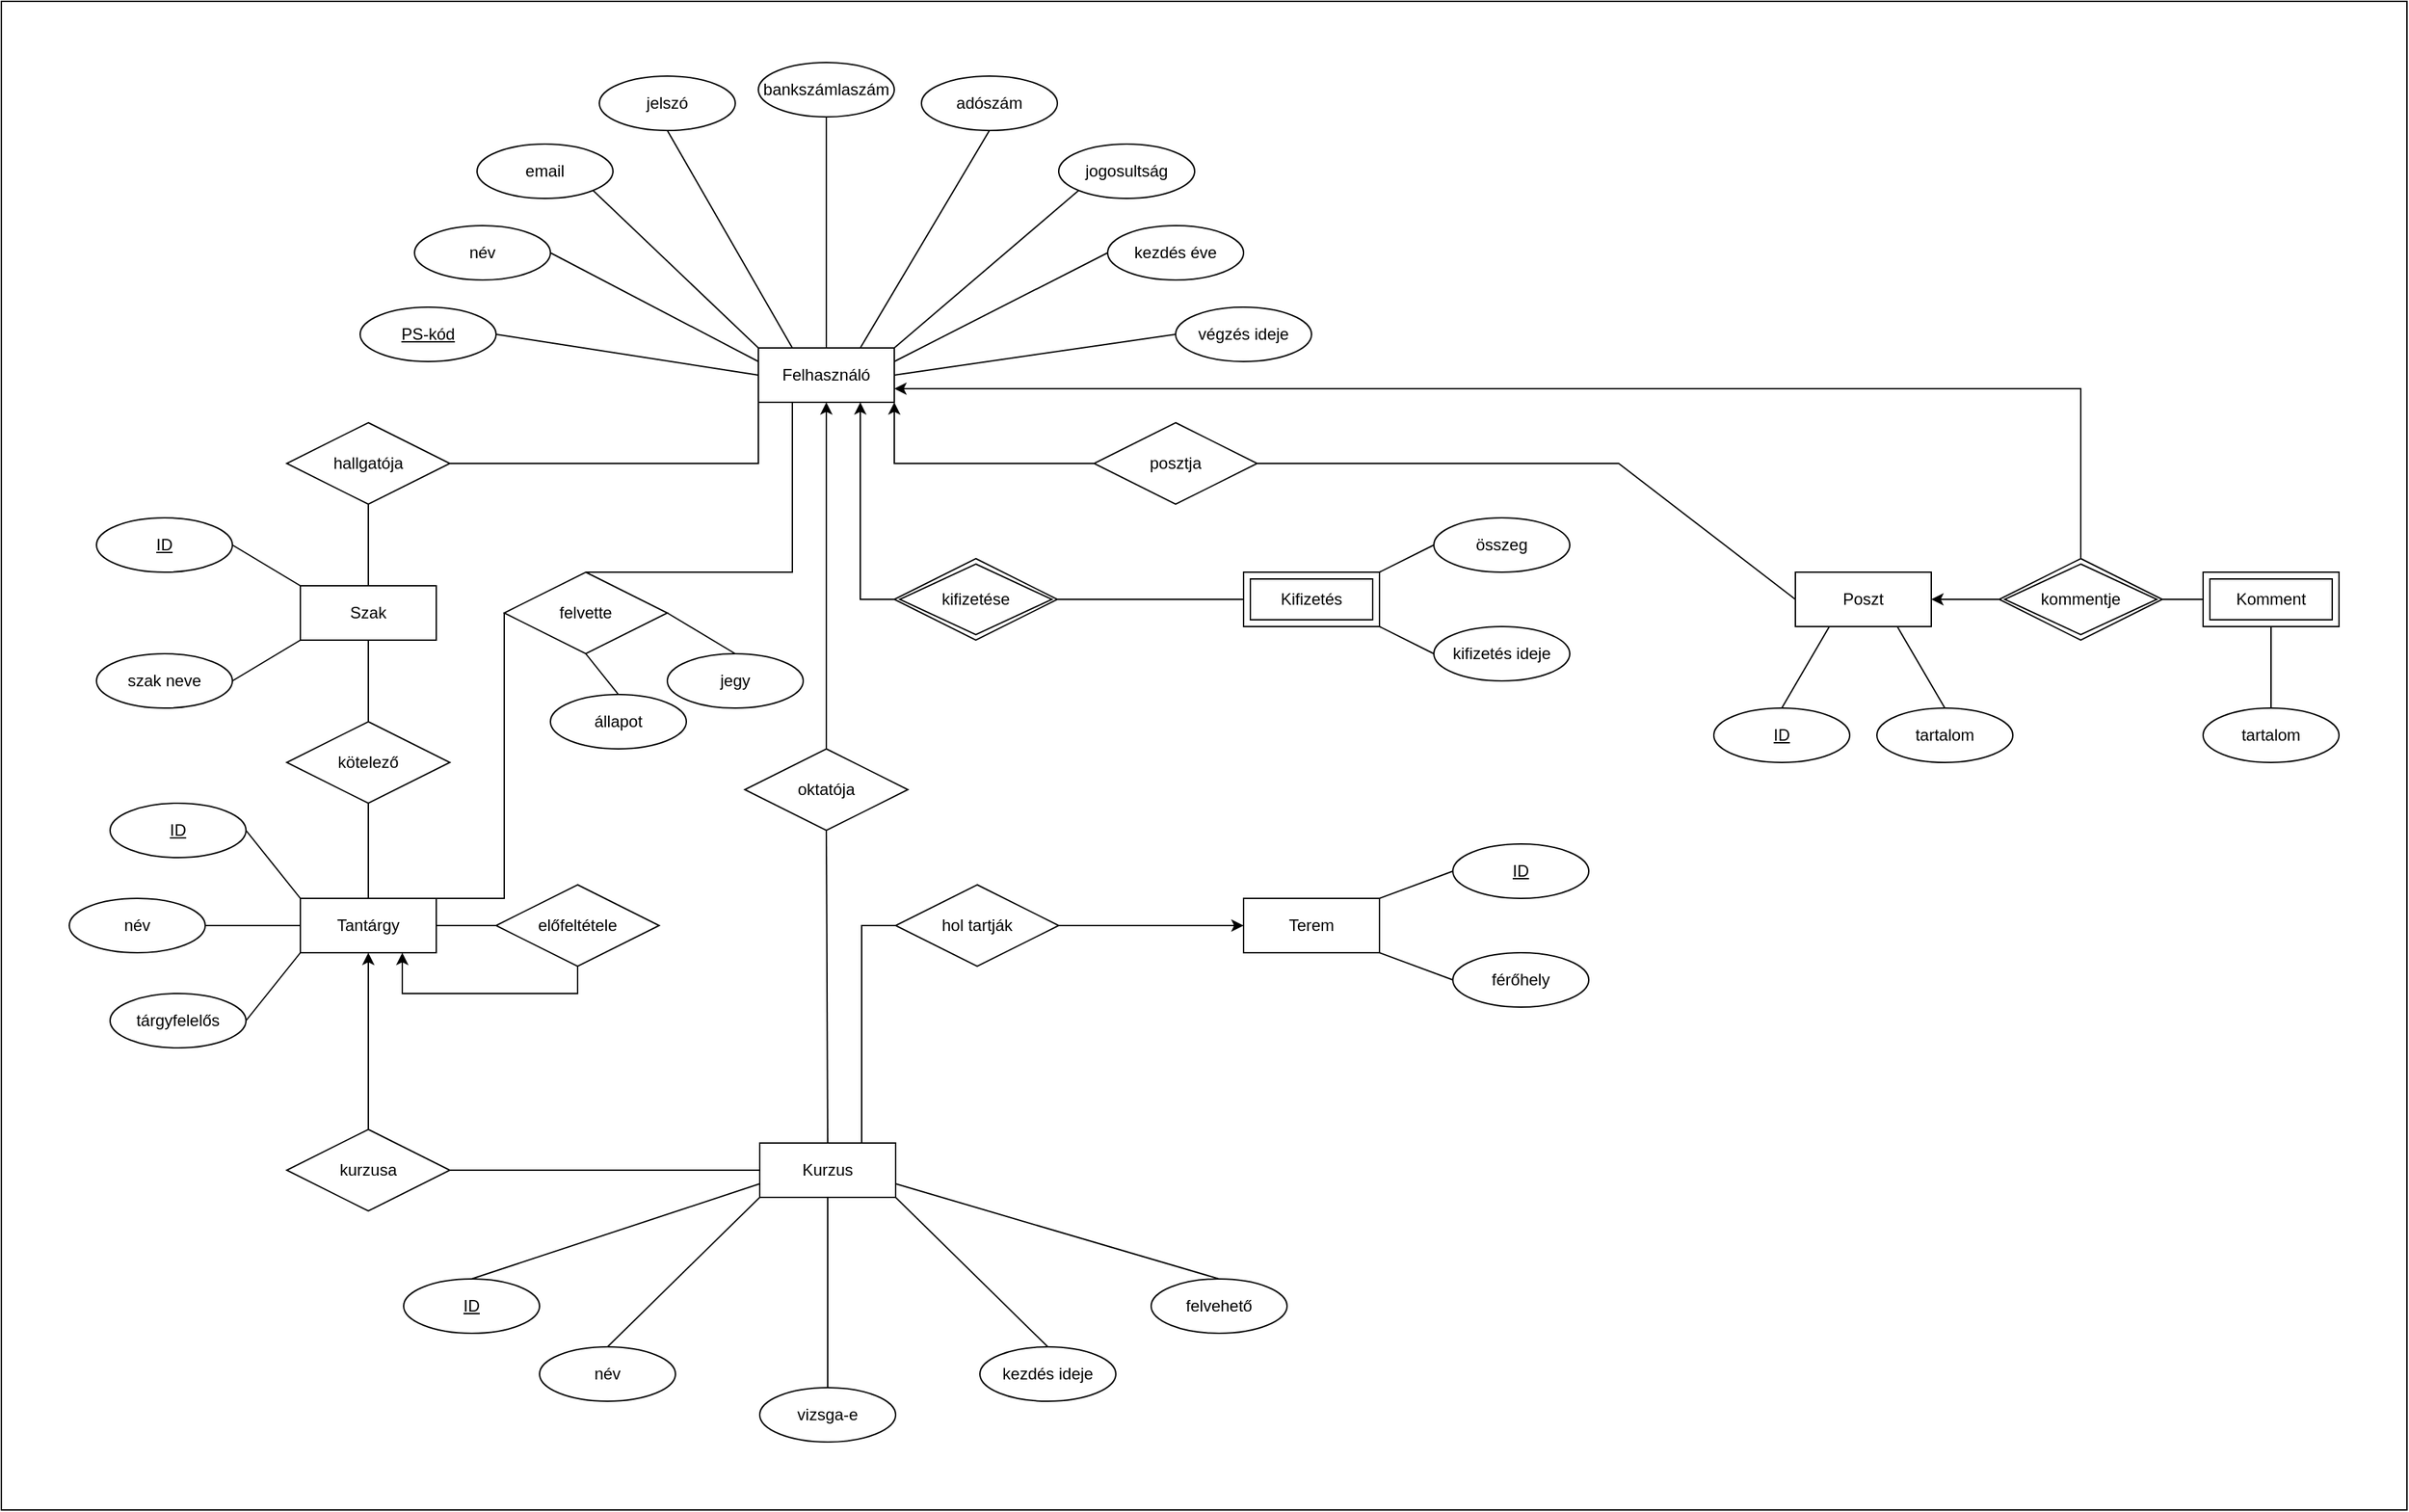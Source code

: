 <mxfile version="20.8.20" type="device"><diagram name="Page-1" id="Y0e6SzUFCuxDYkB4po60"><mxGraphModel dx="2577" dy="2039" grid="1" gridSize="10" guides="1" tooltips="1" connect="1" arrows="1" fold="1" page="1" pageScale="1" pageWidth="827" pageHeight="1169" math="0" shadow="0"><root><mxCell id="0"/><mxCell id="1" parent="0"/><mxCell id="MBS28KYhD1e06h57C5Vg-29" value="" style="rounded=0;whiteSpace=wrap;html=1;" parent="1" vertex="1"><mxGeometry x="-200" y="-340" width="1770" height="1110" as="geometry"/></mxCell><mxCell id="FNG3ygOvm1-tkv7uxaXg-1" value="Felhasználó" style="whiteSpace=wrap;html=1;align=center;" parent="1" vertex="1"><mxGeometry x="357" y="-85" width="100" height="40" as="geometry"/></mxCell><mxCell id="FNG3ygOvm1-tkv7uxaXg-2" value="Terem" style="whiteSpace=wrap;html=1;align=center;" parent="1" vertex="1"><mxGeometry x="714" y="320" width="100" height="40" as="geometry"/></mxCell><mxCell id="FNG3ygOvm1-tkv7uxaXg-3" value="Szak" style="whiteSpace=wrap;html=1;align=center;" parent="1" vertex="1"><mxGeometry x="20" y="90" width="100" height="40" as="geometry"/></mxCell><mxCell id="FNG3ygOvm1-tkv7uxaXg-8" value="Kurzus" style="whiteSpace=wrap;html=1;align=center;" parent="1" vertex="1"><mxGeometry x="358" y="500" width="100" height="40" as="geometry"/></mxCell><mxCell id="FNG3ygOvm1-tkv7uxaXg-12" value="Tantárgy" style="whiteSpace=wrap;html=1;align=center;" parent="1" vertex="1"><mxGeometry x="20" y="320" width="100" height="40" as="geometry"/></mxCell><mxCell id="FNG3ygOvm1-tkv7uxaXg-16" value="végzés ideje" style="ellipse;whiteSpace=wrap;html=1;align=center;" parent="1" vertex="1"><mxGeometry x="664" y="-115" width="100" height="40" as="geometry"/></mxCell><mxCell id="FNG3ygOvm1-tkv7uxaXg-17" value="jogosultság" style="ellipse;whiteSpace=wrap;html=1;align=center;" parent="1" vertex="1"><mxGeometry x="578" y="-235" width="100" height="40" as="geometry"/></mxCell><mxCell id="FNG3ygOvm1-tkv7uxaXg-19" value="bankszámlaszám" style="ellipse;whiteSpace=wrap;html=1;align=center;" parent="1" vertex="1"><mxGeometry x="357" y="-295" width="100" height="40" as="geometry"/></mxCell><mxCell id="FNG3ygOvm1-tkv7uxaXg-20" value="email" style="ellipse;whiteSpace=wrap;html=1;align=center;" parent="1" vertex="1"><mxGeometry x="150" y="-235" width="100" height="40" as="geometry"/></mxCell><mxCell id="FNG3ygOvm1-tkv7uxaXg-21" value="név" style="ellipse;whiteSpace=wrap;html=1;align=center;" parent="1" vertex="1"><mxGeometry x="104" y="-175" width="100" height="40" as="geometry"/></mxCell><mxCell id="FNG3ygOvm1-tkv7uxaXg-22" value="kezdés éve" style="ellipse;whiteSpace=wrap;html=1;align=center;" parent="1" vertex="1"><mxGeometry x="614" y="-175" width="100" height="40" as="geometry"/></mxCell><mxCell id="FNG3ygOvm1-tkv7uxaXg-23" value="" style="endArrow=none;html=1;rounded=0;entryX=0;entryY=0.5;entryDx=0;entryDy=0;exitX=1;exitY=0.5;exitDx=0;exitDy=0;" parent="1" source="FNG3ygOvm1-tkv7uxaXg-31" target="FNG3ygOvm1-tkv7uxaXg-1" edge="1"><mxGeometry relative="1" as="geometry"><mxPoint x="234" y="-35" as="sourcePoint"/><mxPoint x="594" y="135" as="targetPoint"/></mxGeometry></mxCell><mxCell id="FNG3ygOvm1-tkv7uxaXg-24" value="" style="endArrow=none;html=1;rounded=0;exitX=1;exitY=0.5;exitDx=0;exitDy=0;entryX=0;entryY=0.25;entryDx=0;entryDy=0;" parent="1" source="FNG3ygOvm1-tkv7uxaXg-21" target="FNG3ygOvm1-tkv7uxaXg-1" edge="1"><mxGeometry relative="1" as="geometry"><mxPoint x="244" y="-135" as="sourcePoint"/><mxPoint x="444" y="-105" as="targetPoint"/></mxGeometry></mxCell><mxCell id="FNG3ygOvm1-tkv7uxaXg-25" value="" style="endArrow=none;html=1;rounded=0;exitX=1;exitY=1;exitDx=0;exitDy=0;entryX=0;entryY=0;entryDx=0;entryDy=0;" parent="1" source="FNG3ygOvm1-tkv7uxaXg-20" target="FNG3ygOvm1-tkv7uxaXg-1" edge="1"><mxGeometry relative="1" as="geometry"><mxPoint x="194" y="-75" as="sourcePoint"/><mxPoint x="394" y="-45" as="targetPoint"/></mxGeometry></mxCell><mxCell id="FNG3ygOvm1-tkv7uxaXg-26" value="" style="endArrow=none;html=1;rounded=0;exitX=0.5;exitY=1;exitDx=0;exitDy=0;entryX=0.5;entryY=0;entryDx=0;entryDy=0;" parent="1" source="FNG3ygOvm1-tkv7uxaXg-19" target="FNG3ygOvm1-tkv7uxaXg-1" edge="1"><mxGeometry relative="1" as="geometry"><mxPoint x="204" y="-65" as="sourcePoint"/><mxPoint x="404" y="-35" as="targetPoint"/></mxGeometry></mxCell><mxCell id="FNG3ygOvm1-tkv7uxaXg-28" value="" style="endArrow=none;html=1;rounded=0;exitX=0;exitY=1;exitDx=0;exitDy=0;entryX=1;entryY=0;entryDx=0;entryDy=0;" parent="1" source="FNG3ygOvm1-tkv7uxaXg-17" target="FNG3ygOvm1-tkv7uxaXg-1" edge="1"><mxGeometry relative="1" as="geometry"><mxPoint x="224" y="-45" as="sourcePoint"/><mxPoint x="424" y="-15" as="targetPoint"/></mxGeometry></mxCell><mxCell id="FNG3ygOvm1-tkv7uxaXg-29" value="" style="endArrow=none;html=1;rounded=0;exitX=0;exitY=0.5;exitDx=0;exitDy=0;entryX=1;entryY=0.25;entryDx=0;entryDy=0;" parent="1" source="FNG3ygOvm1-tkv7uxaXg-22" target="FNG3ygOvm1-tkv7uxaXg-1" edge="1"><mxGeometry relative="1" as="geometry"><mxPoint x="234" y="-35" as="sourcePoint"/><mxPoint x="434" y="-5" as="targetPoint"/></mxGeometry></mxCell><mxCell id="FNG3ygOvm1-tkv7uxaXg-30" value="" style="endArrow=none;html=1;rounded=0;exitX=0;exitY=0.5;exitDx=0;exitDy=0;entryX=1;entryY=0.5;entryDx=0;entryDy=0;" parent="1" source="FNG3ygOvm1-tkv7uxaXg-16" target="FNG3ygOvm1-tkv7uxaXg-1" edge="1"><mxGeometry relative="1" as="geometry"><mxPoint x="244" y="-25" as="sourcePoint"/><mxPoint x="444" y="5" as="targetPoint"/></mxGeometry></mxCell><mxCell id="FNG3ygOvm1-tkv7uxaXg-31" value="PS-kód" style="ellipse;whiteSpace=wrap;html=1;align=center;fontStyle=4;" parent="1" vertex="1"><mxGeometry x="64" y="-115" width="100" height="40" as="geometry"/></mxCell><mxCell id="FNG3ygOvm1-tkv7uxaXg-33" value="szak neve" style="ellipse;whiteSpace=wrap;html=1;align=center;" parent="1" vertex="1"><mxGeometry x="-130" y="140" width="100" height="40" as="geometry"/></mxCell><mxCell id="FNG3ygOvm1-tkv7uxaXg-34" value="ID" style="ellipse;whiteSpace=wrap;html=1;align=center;fontStyle=4;" parent="1" vertex="1"><mxGeometry x="-130" y="40" width="100" height="40" as="geometry"/></mxCell><mxCell id="FNG3ygOvm1-tkv7uxaXg-35" value="" style="endArrow=none;html=1;rounded=0;entryX=0;entryY=0;entryDx=0;entryDy=0;exitX=1;exitY=0.5;exitDx=0;exitDy=0;" parent="1" source="FNG3ygOvm1-tkv7uxaXg-34" target="FNG3ygOvm1-tkv7uxaXg-3" edge="1"><mxGeometry relative="1" as="geometry"><mxPoint x="151" y="80" as="sourcePoint"/><mxPoint x="344" y="130" as="targetPoint"/></mxGeometry></mxCell><mxCell id="FNG3ygOvm1-tkv7uxaXg-36" value="" style="endArrow=none;html=1;rounded=0;entryX=0;entryY=1;entryDx=0;entryDy=0;exitX=1;exitY=0.5;exitDx=0;exitDy=0;" parent="1" source="FNG3ygOvm1-tkv7uxaXg-33" target="FNG3ygOvm1-tkv7uxaXg-3" edge="1"><mxGeometry relative="1" as="geometry"><mxPoint x="324" y="-10" as="sourcePoint"/><mxPoint x="517" y="40" as="targetPoint"/></mxGeometry></mxCell><mxCell id="FNG3ygOvm1-tkv7uxaXg-37" value="tárgyfelelős" style="ellipse;whiteSpace=wrap;html=1;align=center;" parent="1" vertex="1"><mxGeometry x="-120" y="390" width="100" height="40" as="geometry"/></mxCell><mxCell id="FNG3ygOvm1-tkv7uxaXg-38" value="ID" style="ellipse;whiteSpace=wrap;html=1;align=center;fontStyle=4;" parent="1" vertex="1"><mxGeometry x="-120" y="250" width="100" height="40" as="geometry"/></mxCell><mxCell id="FNG3ygOvm1-tkv7uxaXg-39" value="név" style="ellipse;whiteSpace=wrap;html=1;align=center;" parent="1" vertex="1"><mxGeometry x="-150" y="320" width="100" height="40" as="geometry"/></mxCell><mxCell id="FNG3ygOvm1-tkv7uxaXg-41" value="" style="endArrow=none;html=1;rounded=0;entryX=0;entryY=0;entryDx=0;entryDy=0;exitX=1;exitY=0.5;exitDx=0;exitDy=0;" parent="1" source="FNG3ygOvm1-tkv7uxaXg-38" target="FNG3ygOvm1-tkv7uxaXg-12" edge="1"><mxGeometry relative="1" as="geometry"><mxPoint x="364" y="-80" as="sourcePoint"/><mxPoint x="557" y="-30" as="targetPoint"/></mxGeometry></mxCell><mxCell id="FNG3ygOvm1-tkv7uxaXg-42" value="" style="endArrow=none;html=1;rounded=0;entryX=0;entryY=0.5;entryDx=0;entryDy=0;exitX=1;exitY=0.5;exitDx=0;exitDy=0;" parent="1" source="FNG3ygOvm1-tkv7uxaXg-39" target="FNG3ygOvm1-tkv7uxaXg-12" edge="1"><mxGeometry relative="1" as="geometry"><mxPoint x="374" y="-70" as="sourcePoint"/><mxPoint x="567" y="-20" as="targetPoint"/></mxGeometry></mxCell><mxCell id="FNG3ygOvm1-tkv7uxaXg-43" value="" style="endArrow=none;html=1;rounded=0;entryX=0;entryY=1;entryDx=0;entryDy=0;exitX=1;exitY=0.5;exitDx=0;exitDy=0;" parent="1" source="FNG3ygOvm1-tkv7uxaXg-37" target="FNG3ygOvm1-tkv7uxaXg-12" edge="1"><mxGeometry relative="1" as="geometry"><mxPoint x="384" y="-60" as="sourcePoint"/><mxPoint x="577" y="-10" as="targetPoint"/></mxGeometry></mxCell><mxCell id="FNG3ygOvm1-tkv7uxaXg-44" value="ID" style="ellipse;whiteSpace=wrap;html=1;align=center;fontStyle=4;" parent="1" vertex="1"><mxGeometry x="96" y="600" width="100" height="40" as="geometry"/></mxCell><mxCell id="FNG3ygOvm1-tkv7uxaXg-45" value="kezdés ideje" style="ellipse;whiteSpace=wrap;html=1;align=center;" parent="1" vertex="1"><mxGeometry x="520" y="650" width="100" height="40" as="geometry"/></mxCell><mxCell id="FNG3ygOvm1-tkv7uxaXg-47" value="név" style="ellipse;whiteSpace=wrap;html=1;align=center;" parent="1" vertex="1"><mxGeometry x="196" y="650" width="100" height="40" as="geometry"/></mxCell><mxCell id="FNG3ygOvm1-tkv7uxaXg-50" value="felvehető" style="ellipse;whiteSpace=wrap;html=1;align=center;" parent="1" vertex="1"><mxGeometry x="646" y="600" width="100" height="40" as="geometry"/></mxCell><mxCell id="FNG3ygOvm1-tkv7uxaXg-51" value="" style="endArrow=none;html=1;rounded=0;entryX=0;entryY=1;entryDx=0;entryDy=0;exitX=0.5;exitY=0;exitDx=0;exitDy=0;" parent="1" source="FNG3ygOvm1-tkv7uxaXg-47" target="FNG3ygOvm1-tkv7uxaXg-8" edge="1"><mxGeometry relative="1" as="geometry"><mxPoint x="566" y="675" as="sourcePoint"/><mxPoint x="759" y="725" as="targetPoint"/></mxGeometry></mxCell><mxCell id="FNG3ygOvm1-tkv7uxaXg-52" value="" style="endArrow=none;html=1;rounded=0;entryX=0;entryY=0.75;entryDx=0;entryDy=0;exitX=0.5;exitY=0;exitDx=0;exitDy=0;" parent="1" source="FNG3ygOvm1-tkv7uxaXg-44" target="FNG3ygOvm1-tkv7uxaXg-8" edge="1"><mxGeometry relative="1" as="geometry"><mxPoint x="626" y="530" as="sourcePoint"/><mxPoint x="819" y="580" as="targetPoint"/></mxGeometry></mxCell><mxCell id="FNG3ygOvm1-tkv7uxaXg-55" value="" style="endArrow=none;html=1;rounded=0;entryX=1;entryY=1;entryDx=0;entryDy=0;exitX=0.5;exitY=0;exitDx=0;exitDy=0;" parent="1" source="FNG3ygOvm1-tkv7uxaXg-45" target="FNG3ygOvm1-tkv7uxaXg-8" edge="1"><mxGeometry relative="1" as="geometry"><mxPoint x="416" y="705" as="sourcePoint"/><mxPoint x="466" y="745" as="targetPoint"/></mxGeometry></mxCell><mxCell id="FNG3ygOvm1-tkv7uxaXg-56" value="" style="endArrow=none;html=1;rounded=0;entryX=1;entryY=0.75;entryDx=0;entryDy=0;exitX=0.5;exitY=0;exitDx=0;exitDy=0;" parent="1" source="FNG3ygOvm1-tkv7uxaXg-50" target="FNG3ygOvm1-tkv7uxaXg-8" edge="1"><mxGeometry relative="1" as="geometry"><mxPoint x="426" y="715" as="sourcePoint"/><mxPoint x="476" y="755" as="targetPoint"/></mxGeometry></mxCell><mxCell id="FNG3ygOvm1-tkv7uxaXg-58" value="" style="endArrow=none;html=1;rounded=0;entryX=0;entryY=0.5;entryDx=0;entryDy=0;exitX=1;exitY=0;exitDx=0;exitDy=0;" parent="1" source="FNG3ygOvm1-tkv7uxaXg-2" target="FNG3ygOvm1-tkv7uxaXg-59" edge="1"><mxGeometry relative="1" as="geometry"><mxPoint x="284" y="870" as="sourcePoint"/><mxPoint x="908" y="260" as="targetPoint"/></mxGeometry></mxCell><mxCell id="FNG3ygOvm1-tkv7uxaXg-59" value="ID" style="ellipse;whiteSpace=wrap;html=1;align=center;fontStyle=4;" parent="1" vertex="1"><mxGeometry x="868" y="280" width="100" height="40" as="geometry"/></mxCell><mxCell id="FNG3ygOvm1-tkv7uxaXg-61" value="férőhely" style="ellipse;whiteSpace=wrap;html=1;align=center;" parent="1" vertex="1"><mxGeometry x="868" y="360" width="100" height="40" as="geometry"/></mxCell><mxCell id="FNG3ygOvm1-tkv7uxaXg-62" value="" style="endArrow=none;html=1;rounded=0;entryX=0;entryY=0.5;entryDx=0;entryDy=0;exitX=1;exitY=1;exitDx=0;exitDy=0;" parent="1" source="FNG3ygOvm1-tkv7uxaXg-2" target="FNG3ygOvm1-tkv7uxaXg-61" edge="1"><mxGeometry relative="1" as="geometry"><mxPoint x="824" y="330" as="sourcePoint"/><mxPoint x="874" y="270" as="targetPoint"/></mxGeometry></mxCell><mxCell id="FNG3ygOvm1-tkv7uxaXg-63" value="kifizetés ideje" style="ellipse;whiteSpace=wrap;html=1;align=center;" parent="1" vertex="1"><mxGeometry x="854" y="120" width="100" height="40" as="geometry"/></mxCell><mxCell id="FNG3ygOvm1-tkv7uxaXg-65" value="összeg" style="ellipse;whiteSpace=wrap;html=1;align=center;" parent="1" vertex="1"><mxGeometry x="854" y="40" width="100" height="40" as="geometry"/></mxCell><mxCell id="FNG3ygOvm1-tkv7uxaXg-67" value="" style="endArrow=none;html=1;rounded=0;entryX=0;entryY=0.5;entryDx=0;entryDy=0;exitX=1;exitY=0;exitDx=0;exitDy=0;" parent="1" source="FNG3ygOvm1-tkv7uxaXg-69" target="FNG3ygOvm1-tkv7uxaXg-65" edge="1"><mxGeometry relative="1" as="geometry"><mxPoint x="824" y="80" as="sourcePoint"/><mxPoint x="888" y="-60" as="targetPoint"/></mxGeometry></mxCell><mxCell id="FNG3ygOvm1-tkv7uxaXg-68" value="" style="endArrow=none;html=1;rounded=0;entryX=0;entryY=0.5;entryDx=0;entryDy=0;exitX=1;exitY=1;exitDx=0;exitDy=0;" parent="1" source="FNG3ygOvm1-tkv7uxaXg-69" target="FNG3ygOvm1-tkv7uxaXg-63" edge="1"><mxGeometry relative="1" as="geometry"><mxPoint x="824" y="120" as="sourcePoint"/><mxPoint x="888" y="-60" as="targetPoint"/></mxGeometry></mxCell><mxCell id="FNG3ygOvm1-tkv7uxaXg-69" value="Kifizetés" style="shape=ext;margin=3;double=1;whiteSpace=wrap;html=1;align=center;" parent="1" vertex="1"><mxGeometry x="714" y="80" width="100" height="40" as="geometry"/></mxCell><mxCell id="iiWgL1HOI85wy5H_4PJJ-1" value="kötelező" style="shape=rhombus;perimeter=rhombusPerimeter;whiteSpace=wrap;html=1;align=center;" parent="1" vertex="1"><mxGeometry x="10" y="190" width="120" height="60" as="geometry"/></mxCell><mxCell id="iiWgL1HOI85wy5H_4PJJ-3" value="" style="endArrow=none;html=1;rounded=0;entryX=0.5;entryY=0;entryDx=0;entryDy=0;exitX=0.5;exitY=1;exitDx=0;exitDy=0;" parent="1" source="iiWgL1HOI85wy5H_4PJJ-1" target="FNG3ygOvm1-tkv7uxaXg-12" edge="1"><mxGeometry relative="1" as="geometry"><mxPoint x="182" y="160" as="sourcePoint"/><mxPoint x="394" y="100" as="targetPoint"/></mxGeometry></mxCell><mxCell id="iiWgL1HOI85wy5H_4PJJ-4" value="" style="endArrow=none;html=1;rounded=0;entryX=0.5;entryY=0;entryDx=0;entryDy=0;exitX=0.5;exitY=1;exitDx=0;exitDy=0;" parent="1" source="FNG3ygOvm1-tkv7uxaXg-3" target="iiWgL1HOI85wy5H_4PJJ-1" edge="1"><mxGeometry relative="1" as="geometry"><mxPoint x="192" y="170" as="sourcePoint"/><mxPoint x="404" y="110" as="targetPoint"/></mxGeometry></mxCell><mxCell id="iiWgL1HOI85wy5H_4PJJ-7" style="edgeStyle=orthogonalEdgeStyle;rounded=0;orthogonalLoop=1;jettySize=auto;html=1;exitX=0.5;exitY=1;exitDx=0;exitDy=0;entryX=0.75;entryY=1;entryDx=0;entryDy=0;" parent="1" source="iiWgL1HOI85wy5H_4PJJ-5" target="FNG3ygOvm1-tkv7uxaXg-12" edge="1"><mxGeometry relative="1" as="geometry"/></mxCell><mxCell id="iiWgL1HOI85wy5H_4PJJ-5" value="előfeltétele" style="shape=rhombus;perimeter=rhombusPerimeter;whiteSpace=wrap;html=1;align=center;" parent="1" vertex="1"><mxGeometry x="164" y="310" width="120" height="60" as="geometry"/></mxCell><mxCell id="iiWgL1HOI85wy5H_4PJJ-6" value="" style="endArrow=none;html=1;rounded=0;entryX=0;entryY=0.5;entryDx=0;entryDy=0;exitX=1;exitY=0.5;exitDx=0;exitDy=0;" parent="1" source="FNG3ygOvm1-tkv7uxaXg-12" target="iiWgL1HOI85wy5H_4PJJ-5" edge="1"><mxGeometry relative="1" as="geometry"><mxPoint x="80" y="260" as="sourcePoint"/><mxPoint x="80" y="330" as="targetPoint"/></mxGeometry></mxCell><mxCell id="iiWgL1HOI85wy5H_4PJJ-33" style="edgeStyle=orthogonalEdgeStyle;rounded=0;orthogonalLoop=1;jettySize=auto;html=1;exitX=0;exitY=0.5;exitDx=0;exitDy=0;entryX=0.75;entryY=1;entryDx=0;entryDy=0;" parent="1" source="iiWgL1HOI85wy5H_4PJJ-8" target="FNG3ygOvm1-tkv7uxaXg-1" edge="1"><mxGeometry relative="1" as="geometry"/></mxCell><mxCell id="iiWgL1HOI85wy5H_4PJJ-8" value="kifizetése" style="shape=rhombus;double=1;perimeter=rhombusPerimeter;whiteSpace=wrap;html=1;align=center;" parent="1" vertex="1"><mxGeometry x="457" y="70" width="120" height="60" as="geometry"/></mxCell><mxCell id="iiWgL1HOI85wy5H_4PJJ-10" value="" style="endArrow=none;html=1;rounded=0;entryX=0;entryY=0.5;entryDx=0;entryDy=0;exitX=1;exitY=0.5;exitDx=0;exitDy=0;" parent="1" source="iiWgL1HOI85wy5H_4PJJ-8" target="FNG3ygOvm1-tkv7uxaXg-69" edge="1"><mxGeometry relative="1" as="geometry"><mxPoint x="90" y="30" as="sourcePoint"/><mxPoint x="90" y="100" as="targetPoint"/></mxGeometry></mxCell><mxCell id="iiWgL1HOI85wy5H_4PJJ-16" style="edgeStyle=orthogonalEdgeStyle;rounded=0;orthogonalLoop=1;jettySize=auto;html=1;exitX=1;exitY=0.5;exitDx=0;exitDy=0;" parent="1" source="iiWgL1HOI85wy5H_4PJJ-11" target="FNG3ygOvm1-tkv7uxaXg-2" edge="1"><mxGeometry relative="1" as="geometry"/></mxCell><mxCell id="iiWgL1HOI85wy5H_4PJJ-11" value="hol tartják" style="shape=rhombus;perimeter=rhombusPerimeter;whiteSpace=wrap;html=1;align=center;" parent="1" vertex="1"><mxGeometry x="458" y="310" width="120" height="60" as="geometry"/></mxCell><mxCell id="iiWgL1HOI85wy5H_4PJJ-17" value="" style="endArrow=none;html=1;rounded=0;entryX=0.75;entryY=0;entryDx=0;entryDy=0;exitX=0;exitY=0.5;exitDx=0;exitDy=0;" parent="1" source="iiWgL1HOI85wy5H_4PJJ-11" target="FNG3ygOvm1-tkv7uxaXg-8" edge="1"><mxGeometry relative="1" as="geometry"><mxPoint x="455.0" y="340" as="sourcePoint"/><mxPoint x="430" y="500" as="targetPoint"/><Array as="points"><mxPoint x="433" y="340"/></Array></mxGeometry></mxCell><mxCell id="iiWgL1HOI85wy5H_4PJJ-18" value="vizsga-e" style="ellipse;whiteSpace=wrap;html=1;align=center;" parent="1" vertex="1"><mxGeometry x="358" y="680" width="100" height="40" as="geometry"/></mxCell><mxCell id="iiWgL1HOI85wy5H_4PJJ-19" value="" style="endArrow=none;html=1;rounded=0;entryX=0.5;entryY=1;entryDx=0;entryDy=0;exitX=0.5;exitY=0;exitDx=0;exitDy=0;" parent="1" source="iiWgL1HOI85wy5H_4PJJ-18" target="FNG3ygOvm1-tkv7uxaXg-8" edge="1"><mxGeometry relative="1" as="geometry"><mxPoint x="344" y="690" as="sourcePoint"/><mxPoint x="393" y="550" as="targetPoint"/></mxGeometry></mxCell><mxCell id="iiWgL1HOI85wy5H_4PJJ-20" value="felvette" style="shape=rhombus;perimeter=rhombusPerimeter;whiteSpace=wrap;html=1;align=center;" parent="1" vertex="1"><mxGeometry x="170" y="80" width="120" height="60" as="geometry"/></mxCell><mxCell id="iiWgL1HOI85wy5H_4PJJ-21" value="" style="endArrow=none;html=1;rounded=0;entryX=1;entryY=0;entryDx=0;entryDy=0;exitX=0;exitY=0.5;exitDx=0;exitDy=0;" parent="1" source="iiWgL1HOI85wy5H_4PJJ-20" target="FNG3ygOvm1-tkv7uxaXg-12" edge="1"><mxGeometry relative="1" as="geometry"><mxPoint x="204" y="240" as="sourcePoint"/><mxPoint x="204" y="310" as="targetPoint"/><Array as="points"><mxPoint x="170" y="320"/></Array></mxGeometry></mxCell><mxCell id="iiWgL1HOI85wy5H_4PJJ-24" value="" style="endArrow=none;html=1;rounded=0;exitX=0.5;exitY=1;exitDx=0;exitDy=0;entryX=0.5;entryY=0;entryDx=0;entryDy=0;" parent="1" source="iiWgL1HOI85wy5H_4PJJ-20" target="iiWgL1HOI85wy5H_4PJJ-25" edge="1"><mxGeometry relative="1" as="geometry"><mxPoint x="80" y="260" as="sourcePoint"/><mxPoint x="280" y="200" as="targetPoint"/></mxGeometry></mxCell><mxCell id="iiWgL1HOI85wy5H_4PJJ-25" value="állapot" style="ellipse;whiteSpace=wrap;html=1;align=center;" parent="1" vertex="1"><mxGeometry x="204" y="170" width="100" height="40" as="geometry"/></mxCell><mxCell id="iiWgL1HOI85wy5H_4PJJ-27" style="edgeStyle=orthogonalEdgeStyle;rounded=0;orthogonalLoop=1;jettySize=auto;html=1;exitX=0.5;exitY=0;exitDx=0;exitDy=0;entryX=0.5;entryY=1;entryDx=0;entryDy=0;" parent="1" source="iiWgL1HOI85wy5H_4PJJ-26" target="FNG3ygOvm1-tkv7uxaXg-12" edge="1"><mxGeometry relative="1" as="geometry"/></mxCell><mxCell id="iiWgL1HOI85wy5H_4PJJ-26" value="kurzusa" style="shape=rhombus;perimeter=rhombusPerimeter;whiteSpace=wrap;html=1;align=center;" parent="1" vertex="1"><mxGeometry x="10" y="490" width="120" height="60" as="geometry"/></mxCell><mxCell id="iiWgL1HOI85wy5H_4PJJ-28" value="" style="endArrow=none;html=1;rounded=0;entryX=0;entryY=0.5;entryDx=0;entryDy=0;exitX=1;exitY=0.5;exitDx=0;exitDy=0;" parent="1" source="iiWgL1HOI85wy5H_4PJJ-26" target="FNG3ygOvm1-tkv7uxaXg-8" edge="1"><mxGeometry relative="1" as="geometry"><mxPoint x="80" y="260" as="sourcePoint"/><mxPoint x="80" y="330" as="targetPoint"/></mxGeometry></mxCell><mxCell id="iiWgL1HOI85wy5H_4PJJ-29" value="hallgatója" style="shape=rhombus;perimeter=rhombusPerimeter;whiteSpace=wrap;html=1;align=center;" parent="1" vertex="1"><mxGeometry x="10" y="-30" width="120" height="60" as="geometry"/></mxCell><mxCell id="iiWgL1HOI85wy5H_4PJJ-31" value="" style="endArrow=none;html=1;rounded=0;entryX=0.5;entryY=0;entryDx=0;entryDy=0;exitX=0.5;exitY=1;exitDx=0;exitDy=0;" parent="1" source="iiWgL1HOI85wy5H_4PJJ-29" target="FNG3ygOvm1-tkv7uxaXg-3" edge="1"><mxGeometry relative="1" as="geometry"><mxPoint x="174" y="-50" as="sourcePoint"/><mxPoint x="367" y="-20" as="targetPoint"/></mxGeometry></mxCell><mxCell id="iiWgL1HOI85wy5H_4PJJ-36" style="edgeStyle=orthogonalEdgeStyle;rounded=0;orthogonalLoop=1;jettySize=auto;html=1;entryX=0.5;entryY=1;entryDx=0;entryDy=0;" parent="1" source="iiWgL1HOI85wy5H_4PJJ-34" target="FNG3ygOvm1-tkv7uxaXg-1" edge="1"><mxGeometry relative="1" as="geometry"/></mxCell><mxCell id="iiWgL1HOI85wy5H_4PJJ-34" value="oktatója" style="shape=rhombus;perimeter=rhombusPerimeter;whiteSpace=wrap;html=1;align=center;" parent="1" vertex="1"><mxGeometry x="347" y="210" width="120" height="60" as="geometry"/></mxCell><mxCell id="iiWgL1HOI85wy5H_4PJJ-35" value="" style="endArrow=none;html=1;rounded=0;entryX=0.5;entryY=1;entryDx=0;entryDy=0;exitX=0.5;exitY=0;exitDx=0;exitDy=0;" parent="1" source="FNG3ygOvm1-tkv7uxaXg-8" target="iiWgL1HOI85wy5H_4PJJ-34" edge="1"><mxGeometry relative="1" as="geometry"><mxPoint x="130" y="350" as="sourcePoint"/><mxPoint x="174" y="350" as="targetPoint"/></mxGeometry></mxCell><mxCell id="iiWgL1HOI85wy5H_4PJJ-37" value="jelszó" style="ellipse;whiteSpace=wrap;html=1;align=center;" parent="1" vertex="1"><mxGeometry x="240" y="-285" width="100" height="40" as="geometry"/></mxCell><mxCell id="iiWgL1HOI85wy5H_4PJJ-38" value="adószám" style="ellipse;whiteSpace=wrap;html=1;align=center;" parent="1" vertex="1"><mxGeometry x="477" y="-285" width="100" height="40" as="geometry"/></mxCell><mxCell id="iiWgL1HOI85wy5H_4PJJ-40" value="" style="endArrow=none;html=1;rounded=0;exitX=0.5;exitY=1;exitDx=0;exitDy=0;entryX=0.25;entryY=0;entryDx=0;entryDy=0;" parent="1" source="iiWgL1HOI85wy5H_4PJJ-37" target="FNG3ygOvm1-tkv7uxaXg-1" edge="1"><mxGeometry relative="1" as="geometry"><mxPoint x="417" y="-245" as="sourcePoint"/><mxPoint x="417" y="-75" as="targetPoint"/></mxGeometry></mxCell><mxCell id="iiWgL1HOI85wy5H_4PJJ-41" value="" style="endArrow=none;html=1;rounded=0;exitX=0.5;exitY=1;exitDx=0;exitDy=0;entryX=0.75;entryY=0;entryDx=0;entryDy=0;" parent="1" source="iiWgL1HOI85wy5H_4PJJ-38" target="FNG3ygOvm1-tkv7uxaXg-1" edge="1"><mxGeometry relative="1" as="geometry"><mxPoint x="300" y="-235" as="sourcePoint"/><mxPoint x="392" y="-75" as="targetPoint"/></mxGeometry></mxCell><mxCell id="MBS28KYhD1e06h57C5Vg-1" value="" style="endArrow=none;html=1;rounded=0;entryX=0;entryY=1;entryDx=0;entryDy=0;exitX=1;exitY=0.5;exitDx=0;exitDy=0;" parent="1" source="iiWgL1HOI85wy5H_4PJJ-29" target="FNG3ygOvm1-tkv7uxaXg-1" edge="1"><mxGeometry relative="1" as="geometry"><mxPoint x="80" y="50" as="sourcePoint"/><mxPoint x="80" y="100" as="targetPoint"/><Array as="points"><mxPoint x="357"/></Array></mxGeometry></mxCell><mxCell id="MBS28KYhD1e06h57C5Vg-3" value="jegy" style="ellipse;whiteSpace=wrap;html=1;align=center;" parent="1" vertex="1"><mxGeometry x="290" y="140" width="100" height="40" as="geometry"/></mxCell><mxCell id="MBS28KYhD1e06h57C5Vg-4" value="" style="endArrow=none;html=1;rounded=0;exitX=1;exitY=0.5;exitDx=0;exitDy=0;entryX=0.5;entryY=0;entryDx=0;entryDy=0;" parent="1" source="iiWgL1HOI85wy5H_4PJJ-20" target="MBS28KYhD1e06h57C5Vg-3" edge="1"><mxGeometry relative="1" as="geometry"><mxPoint x="240" y="150" as="sourcePoint"/><mxPoint x="307" y="170" as="targetPoint"/></mxGeometry></mxCell><mxCell id="MBS28KYhD1e06h57C5Vg-5" value="Poszt" style="whiteSpace=wrap;html=1;align=center;" parent="1" vertex="1"><mxGeometry x="1120" y="80" width="100" height="40" as="geometry"/></mxCell><mxCell id="MBS28KYhD1e06h57C5Vg-8" style="edgeStyle=orthogonalEdgeStyle;rounded=0;orthogonalLoop=1;jettySize=auto;html=1;entryX=1;entryY=1;entryDx=0;entryDy=0;" parent="1" source="MBS28KYhD1e06h57C5Vg-7" target="FNG3ygOvm1-tkv7uxaXg-1" edge="1"><mxGeometry relative="1" as="geometry"/></mxCell><mxCell id="MBS28KYhD1e06h57C5Vg-7" value="posztja" style="shape=rhombus;perimeter=rhombusPerimeter;whiteSpace=wrap;html=1;align=center;" parent="1" vertex="1"><mxGeometry x="604" y="-30" width="120" height="60" as="geometry"/></mxCell><mxCell id="MBS28KYhD1e06h57C5Vg-10" value="" style="endArrow=none;html=1;rounded=0;exitX=0;exitY=0.5;exitDx=0;exitDy=0;entryX=1;entryY=0.5;entryDx=0;entryDy=0;" parent="1" source="MBS28KYhD1e06h57C5Vg-5" target="MBS28KYhD1e06h57C5Vg-7" edge="1"><mxGeometry relative="1" as="geometry"><mxPoint x="674" y="-85" as="sourcePoint"/><mxPoint x="467" y="-55" as="targetPoint"/><Array as="points"><mxPoint x="990"/></Array></mxGeometry></mxCell><mxCell id="MBS28KYhD1e06h57C5Vg-12" value="tartalom" style="ellipse;whiteSpace=wrap;html=1;align=center;" parent="1" vertex="1"><mxGeometry x="1180" y="180" width="100" height="40" as="geometry"/></mxCell><mxCell id="MBS28KYhD1e06h57C5Vg-13" value="ID" style="ellipse;whiteSpace=wrap;html=1;align=center;fontStyle=4;" parent="1" vertex="1"><mxGeometry x="1060" y="180" width="100" height="40" as="geometry"/></mxCell><mxCell id="MBS28KYhD1e06h57C5Vg-14" value="" style="endArrow=none;html=1;rounded=0;exitX=0.25;exitY=1;exitDx=0;exitDy=0;entryX=0.5;entryY=0;entryDx=0;entryDy=0;" parent="1" source="MBS28KYhD1e06h57C5Vg-5" target="MBS28KYhD1e06h57C5Vg-13" edge="1"><mxGeometry relative="1" as="geometry"><mxPoint x="1130" y="110" as="sourcePoint"/><mxPoint x="924" y="290" as="targetPoint"/></mxGeometry></mxCell><mxCell id="MBS28KYhD1e06h57C5Vg-15" value="" style="endArrow=none;html=1;rounded=0;exitX=0.75;exitY=1;exitDx=0;exitDy=0;entryX=0.5;entryY=0;entryDx=0;entryDy=0;" parent="1" source="MBS28KYhD1e06h57C5Vg-5" target="MBS28KYhD1e06h57C5Vg-12" edge="1"><mxGeometry relative="1" as="geometry"><mxPoint x="1155" y="130" as="sourcePoint"/><mxPoint x="1120" y="190" as="targetPoint"/></mxGeometry></mxCell><mxCell id="MBS28KYhD1e06h57C5Vg-17" style="edgeStyle=orthogonalEdgeStyle;rounded=0;orthogonalLoop=1;jettySize=auto;html=1;entryX=1;entryY=0.5;entryDx=0;entryDy=0;exitX=0;exitY=0.5;exitDx=0;exitDy=0;" parent="1" source="MBS28KYhD1e06h57C5Vg-28" target="MBS28KYhD1e06h57C5Vg-5" edge="1"><mxGeometry relative="1" as="geometry"><mxPoint x="1260" y="100" as="sourcePoint"/></mxGeometry></mxCell><mxCell id="MBS28KYhD1e06h57C5Vg-18" value="" style="endArrow=none;html=1;rounded=0;exitX=1;exitY=0.5;exitDx=0;exitDy=0;entryX=0;entryY=0.5;entryDx=0;entryDy=0;" parent="1" source="MBS28KYhD1e06h57C5Vg-28" target="MBS28KYhD1e06h57C5Vg-19" edge="1"><mxGeometry relative="1" as="geometry"><mxPoint x="1380" y="100" as="sourcePoint"/><mxPoint x="1420" y="100" as="targetPoint"/><Array as="points"><mxPoint x="1390" y="100"/></Array></mxGeometry></mxCell><mxCell id="MBS28KYhD1e06h57C5Vg-19" value="Komment" style="shape=ext;margin=3;double=1;whiteSpace=wrap;html=1;align=center;" parent="1" vertex="1"><mxGeometry x="1420" y="80" width="100" height="40" as="geometry"/></mxCell><mxCell id="MBS28KYhD1e06h57C5Vg-24" style="edgeStyle=orthogonalEdgeStyle;rounded=0;orthogonalLoop=1;jettySize=auto;html=1;entryX=1;entryY=0.75;entryDx=0;entryDy=0;exitX=0.5;exitY=0;exitDx=0;exitDy=0;" parent="1" source="MBS28KYhD1e06h57C5Vg-28" target="FNG3ygOvm1-tkv7uxaXg-1" edge="1"><mxGeometry relative="1" as="geometry"><mxPoint x="1320" y="70" as="sourcePoint"/></mxGeometry></mxCell><mxCell id="MBS28KYhD1e06h57C5Vg-25" value="tartalom" style="ellipse;whiteSpace=wrap;html=1;align=center;" parent="1" vertex="1"><mxGeometry x="1420" y="180" width="100" height="40" as="geometry"/></mxCell><mxCell id="MBS28KYhD1e06h57C5Vg-26" value="" style="endArrow=none;html=1;rounded=0;exitX=0.5;exitY=1;exitDx=0;exitDy=0;entryX=0.5;entryY=0;entryDx=0;entryDy=0;" parent="1" source="MBS28KYhD1e06h57C5Vg-19" target="MBS28KYhD1e06h57C5Vg-25" edge="1"><mxGeometry relative="1" as="geometry"><mxPoint x="1455" y="150" as="sourcePoint"/><mxPoint x="1380" y="220" as="targetPoint"/></mxGeometry></mxCell><mxCell id="MBS28KYhD1e06h57C5Vg-27" value="" style="endArrow=none;html=1;rounded=0;entryX=0.25;entryY=1;entryDx=0;entryDy=0;exitX=0.5;exitY=0;exitDx=0;exitDy=0;" parent="1" source="iiWgL1HOI85wy5H_4PJJ-20" target="FNG3ygOvm1-tkv7uxaXg-1" edge="1"><mxGeometry relative="1" as="geometry"><mxPoint x="180" y="120" as="sourcePoint"/><mxPoint x="130" y="330" as="targetPoint"/><Array as="points"><mxPoint x="382" y="80"/></Array></mxGeometry></mxCell><mxCell id="MBS28KYhD1e06h57C5Vg-28" value="kommentje" style="shape=rhombus;double=1;perimeter=rhombusPerimeter;whiteSpace=wrap;html=1;align=center;" parent="1" vertex="1"><mxGeometry x="1270" y="70" width="120" height="60" as="geometry"/></mxCell></root></mxGraphModel></diagram></mxfile>